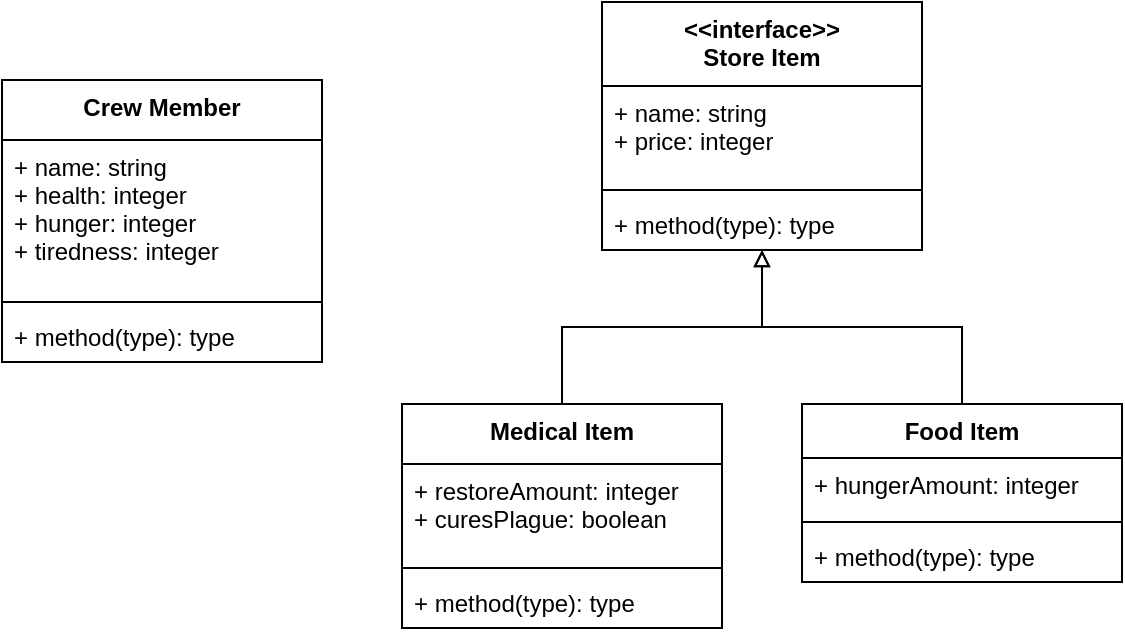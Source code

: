 <mxfile version="10.5.9" type="device"><diagram id="2StR9h0MRBMjdMoF_iBQ" name="Page-1"><mxGraphModel dx="1394" dy="763" grid="1" gridSize="10" guides="1" tooltips="1" connect="1" arrows="1" fold="1" page="1" pageScale="1" pageWidth="827" pageHeight="1169" math="0" shadow="0"><root><mxCell id="0"/><mxCell id="1" parent="0"/><mxCell id="E8ebbkXCCSyr-6D92Bhc-1" value="Crew Member&#10;" style="swimlane;fontStyle=1;align=center;verticalAlign=top;childLayout=stackLayout;horizontal=1;startSize=30;horizontalStack=0;resizeParent=1;resizeParentMax=0;resizeLast=0;collapsible=1;marginBottom=0;" parent="1" vertex="1"><mxGeometry x="120" y="79" width="160" height="141" as="geometry"><mxRectangle x="120" y="79" width="190" height="43" as="alternateBounds"/></mxGeometry></mxCell><mxCell id="E8ebbkXCCSyr-6D92Bhc-2" value="+ name: string&#10;+ health: integer&#10;+ hunger: integer&#10;+ tiredness: integer&#10;" style="text;strokeColor=none;fillColor=none;align=left;verticalAlign=top;spacingLeft=4;spacingRight=4;overflow=hidden;rotatable=0;points=[[0,0.5],[1,0.5]];portConstraint=eastwest;" parent="E8ebbkXCCSyr-6D92Bhc-1" vertex="1"><mxGeometry y="30" width="160" height="77" as="geometry"/></mxCell><mxCell id="E8ebbkXCCSyr-6D92Bhc-3" value="" style="line;strokeWidth=1;fillColor=none;align=left;verticalAlign=middle;spacingTop=-1;spacingLeft=3;spacingRight=3;rotatable=0;labelPosition=right;points=[];portConstraint=eastwest;" parent="E8ebbkXCCSyr-6D92Bhc-1" vertex="1"><mxGeometry y="107" width="160" height="8" as="geometry"/></mxCell><mxCell id="E8ebbkXCCSyr-6D92Bhc-4" value="+ method(type): type" style="text;strokeColor=none;fillColor=none;align=left;verticalAlign=top;spacingLeft=4;spacingRight=4;overflow=hidden;rotatable=0;points=[[0,0.5],[1,0.5]];portConstraint=eastwest;" parent="E8ebbkXCCSyr-6D92Bhc-1" vertex="1"><mxGeometry y="115" width="160" height="26" as="geometry"/></mxCell><mxCell id="BgMwIDHFFQv-ilTuWkHt-13" style="edgeStyle=orthogonalEdgeStyle;rounded=0;orthogonalLoop=1;jettySize=auto;html=1;exitX=0.5;exitY=0;exitDx=0;exitDy=0;entryX=0.5;entryY=1;entryDx=0;entryDy=0;endArrow=block;endFill=0;" parent="1" source="BgMwIDHFFQv-ilTuWkHt-1" target="BgMwIDHFFQv-ilTuWkHt-9" edge="1"><mxGeometry relative="1" as="geometry"/></mxCell><mxCell id="BgMwIDHFFQv-ilTuWkHt-1" value="Medical Item&#10;" style="swimlane;fontStyle=1;align=center;verticalAlign=top;childLayout=stackLayout;horizontal=1;startSize=30;horizontalStack=0;resizeParent=1;resizeParentMax=0;resizeLast=0;collapsible=1;marginBottom=0;" parent="1" vertex="1"><mxGeometry x="320" y="241" width="160" height="112" as="geometry"/></mxCell><mxCell id="BgMwIDHFFQv-ilTuWkHt-2" value="+ restoreAmount: integer&#10;+ curesPlague: boolean&#10;" style="text;strokeColor=none;fillColor=none;align=left;verticalAlign=top;spacingLeft=4;spacingRight=4;overflow=hidden;rotatable=0;points=[[0,0.5],[1,0.5]];portConstraint=eastwest;" parent="BgMwIDHFFQv-ilTuWkHt-1" vertex="1"><mxGeometry y="30" width="160" height="48" as="geometry"/></mxCell><mxCell id="BgMwIDHFFQv-ilTuWkHt-3" value="" style="line;strokeWidth=1;fillColor=none;align=left;verticalAlign=middle;spacingTop=-1;spacingLeft=3;spacingRight=3;rotatable=0;labelPosition=right;points=[];portConstraint=eastwest;" parent="BgMwIDHFFQv-ilTuWkHt-1" vertex="1"><mxGeometry y="78" width="160" height="8" as="geometry"/></mxCell><mxCell id="BgMwIDHFFQv-ilTuWkHt-4" value="+ method(type): type" style="text;strokeColor=none;fillColor=none;align=left;verticalAlign=top;spacingLeft=4;spacingRight=4;overflow=hidden;rotatable=0;points=[[0,0.5],[1,0.5]];portConstraint=eastwest;" parent="BgMwIDHFFQv-ilTuWkHt-1" vertex="1"><mxGeometry y="86" width="160" height="26" as="geometry"/></mxCell><mxCell id="BgMwIDHFFQv-ilTuWkHt-14" style="edgeStyle=orthogonalEdgeStyle;rounded=0;orthogonalLoop=1;jettySize=auto;html=1;exitX=0.5;exitY=0;exitDx=0;exitDy=0;entryX=0.5;entryY=1;entryDx=0;entryDy=0;endArrow=block;endFill=0;" parent="1" source="BgMwIDHFFQv-ilTuWkHt-5" target="BgMwIDHFFQv-ilTuWkHt-9" edge="1"><mxGeometry relative="1" as="geometry"/></mxCell><mxCell id="BgMwIDHFFQv-ilTuWkHt-5" value="Food Item&#10;" style="swimlane;fontStyle=1;align=center;verticalAlign=top;childLayout=stackLayout;horizontal=1;startSize=27;horizontalStack=0;resizeParent=1;resizeParentMax=0;resizeLast=0;collapsible=1;marginBottom=0;" parent="1" vertex="1"><mxGeometry x="520" y="241" width="160" height="89" as="geometry"/></mxCell><mxCell id="BgMwIDHFFQv-ilTuWkHt-6" value="+ hungerAmount: integer&#10;" style="text;strokeColor=none;fillColor=none;align=left;verticalAlign=top;spacingLeft=4;spacingRight=4;overflow=hidden;rotatable=0;points=[[0,0.5],[1,0.5]];portConstraint=eastwest;" parent="BgMwIDHFFQv-ilTuWkHt-5" vertex="1"><mxGeometry y="27" width="160" height="28" as="geometry"/></mxCell><mxCell id="BgMwIDHFFQv-ilTuWkHt-7" value="" style="line;strokeWidth=1;fillColor=none;align=left;verticalAlign=middle;spacingTop=-1;spacingLeft=3;spacingRight=3;rotatable=0;labelPosition=right;points=[];portConstraint=eastwest;" parent="BgMwIDHFFQv-ilTuWkHt-5" vertex="1"><mxGeometry y="55" width="160" height="8" as="geometry"/></mxCell><mxCell id="BgMwIDHFFQv-ilTuWkHt-8" value="+ method(type): type" style="text;strokeColor=none;fillColor=none;align=left;verticalAlign=top;spacingLeft=4;spacingRight=4;overflow=hidden;rotatable=0;points=[[0,0.5],[1,0.5]];portConstraint=eastwest;" parent="BgMwIDHFFQv-ilTuWkHt-5" vertex="1"><mxGeometry y="63" width="160" height="26" as="geometry"/></mxCell><mxCell id="BgMwIDHFFQv-ilTuWkHt-9" value="&lt;&lt;interface&gt;&gt;&#10;Store Item&#10;" style="swimlane;fontStyle=1;align=center;verticalAlign=top;childLayout=stackLayout;horizontal=1;startSize=42;horizontalStack=0;resizeParent=1;resizeParentMax=0;resizeLast=0;collapsible=1;marginBottom=0;" parent="1" vertex="1"><mxGeometry x="420" y="40" width="160" height="124" as="geometry"/></mxCell><mxCell id="BgMwIDHFFQv-ilTuWkHt-10" value="+ name: string&#10;+ price: integer&#10;" style="text;strokeColor=none;fillColor=none;align=left;verticalAlign=top;spacingLeft=4;spacingRight=4;overflow=hidden;rotatable=0;points=[[0,0.5],[1,0.5]];portConstraint=eastwest;" parent="BgMwIDHFFQv-ilTuWkHt-9" vertex="1"><mxGeometry y="42" width="160" height="48" as="geometry"/></mxCell><mxCell id="BgMwIDHFFQv-ilTuWkHt-11" value="" style="line;strokeWidth=1;fillColor=none;align=left;verticalAlign=middle;spacingTop=-1;spacingLeft=3;spacingRight=3;rotatable=0;labelPosition=right;points=[];portConstraint=eastwest;" parent="BgMwIDHFFQv-ilTuWkHt-9" vertex="1"><mxGeometry y="90" width="160" height="8" as="geometry"/></mxCell><mxCell id="BgMwIDHFFQv-ilTuWkHt-12" value="+ method(type): type" style="text;strokeColor=none;fillColor=none;align=left;verticalAlign=top;spacingLeft=4;spacingRight=4;overflow=hidden;rotatable=0;points=[[0,0.5],[1,0.5]];portConstraint=eastwest;" parent="BgMwIDHFFQv-ilTuWkHt-9" vertex="1"><mxGeometry y="98" width="160" height="26" as="geometry"/></mxCell></root></mxGraphModel></diagram></mxfile>